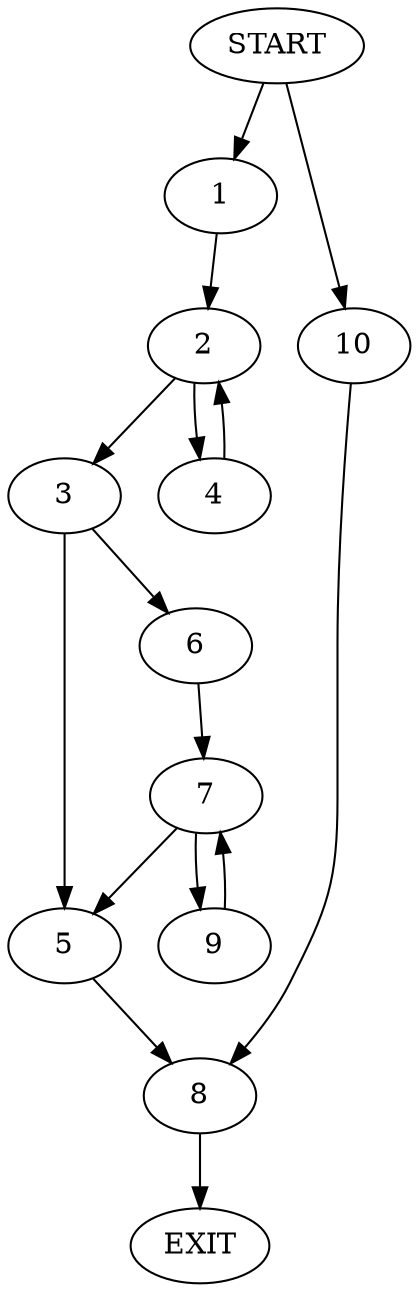 digraph {
0 [label="START"]
11 [label="EXIT"]
0 -> 1
1 -> 2
2 -> 3
2 -> 4
4 -> 2
3 -> 5
3 -> 6
6 -> 7
5 -> 8
7 -> 5
7 -> 9
9 -> 7
8 -> 11
0 -> 10
10 -> 8
}
